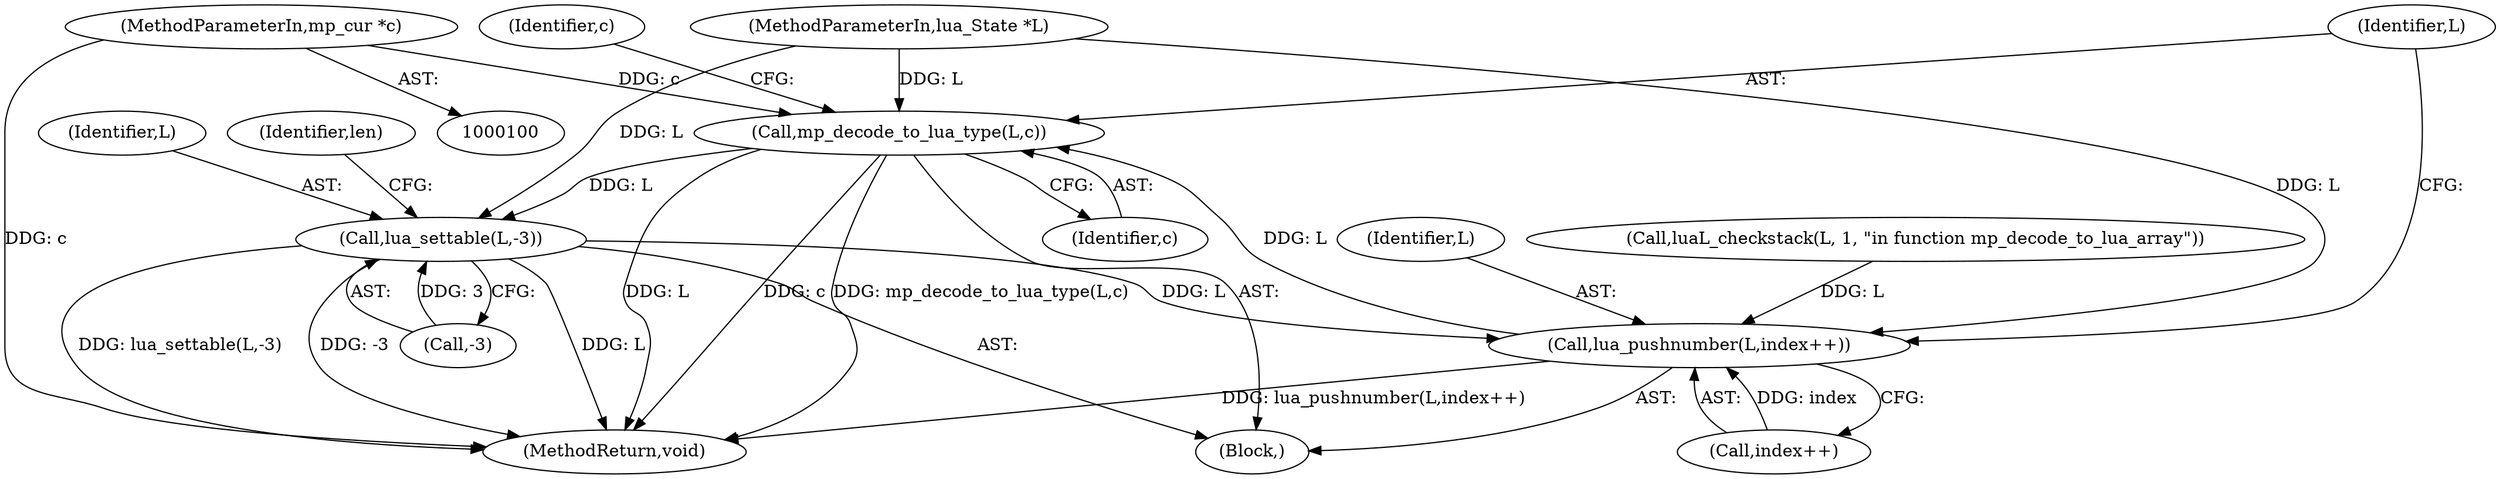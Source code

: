 digraph "0_redis_5ccb6f7a791bf3490357b00a898885759d98bab0@pointer" {
"1000102" [label="(MethodParameterIn,mp_cur *c)"];
"1000127" [label="(Call,mp_decode_to_lua_type(L,c))"];
"1000135" [label="(Call,lua_settable(L,-3))"];
"1000123" [label="(Call,lua_pushnumber(L,index++))"];
"1000122" [label="(Block,)"];
"1000128" [label="(Identifier,L)"];
"1000135" [label="(Call,lua_settable(L,-3))"];
"1000121" [label="(Identifier,len)"];
"1000125" [label="(Call,index++)"];
"1000101" [label="(MethodParameterIn,lua_State *L)"];
"1000139" [label="(MethodReturn,void)"];
"1000123" [label="(Call,lua_pushnumber(L,index++))"];
"1000136" [label="(Identifier,L)"];
"1000124" [label="(Identifier,L)"];
"1000129" [label="(Identifier,c)"];
"1000137" [label="(Call,-3)"];
"1000102" [label="(MethodParameterIn,mp_cur *c)"];
"1000127" [label="(Call,mp_decode_to_lua_type(L,c))"];
"1000132" [label="(Identifier,c)"];
"1000115" [label="(Call,luaL_checkstack(L, 1, \"in function mp_decode_to_lua_array\"))"];
"1000102" -> "1000100"  [label="AST: "];
"1000102" -> "1000139"  [label="DDG: c"];
"1000102" -> "1000127"  [label="DDG: c"];
"1000127" -> "1000122"  [label="AST: "];
"1000127" -> "1000129"  [label="CFG: "];
"1000128" -> "1000127"  [label="AST: "];
"1000129" -> "1000127"  [label="AST: "];
"1000132" -> "1000127"  [label="CFG: "];
"1000127" -> "1000139"  [label="DDG: mp_decode_to_lua_type(L,c)"];
"1000127" -> "1000139"  [label="DDG: L"];
"1000127" -> "1000139"  [label="DDG: c"];
"1000123" -> "1000127"  [label="DDG: L"];
"1000101" -> "1000127"  [label="DDG: L"];
"1000127" -> "1000135"  [label="DDG: L"];
"1000135" -> "1000122"  [label="AST: "];
"1000135" -> "1000137"  [label="CFG: "];
"1000136" -> "1000135"  [label="AST: "];
"1000137" -> "1000135"  [label="AST: "];
"1000121" -> "1000135"  [label="CFG: "];
"1000135" -> "1000139"  [label="DDG: L"];
"1000135" -> "1000139"  [label="DDG: lua_settable(L,-3)"];
"1000135" -> "1000139"  [label="DDG: -3"];
"1000135" -> "1000123"  [label="DDG: L"];
"1000101" -> "1000135"  [label="DDG: L"];
"1000137" -> "1000135"  [label="DDG: 3"];
"1000123" -> "1000122"  [label="AST: "];
"1000123" -> "1000125"  [label="CFG: "];
"1000124" -> "1000123"  [label="AST: "];
"1000125" -> "1000123"  [label="AST: "];
"1000128" -> "1000123"  [label="CFG: "];
"1000123" -> "1000139"  [label="DDG: lua_pushnumber(L,index++)"];
"1000115" -> "1000123"  [label="DDG: L"];
"1000101" -> "1000123"  [label="DDG: L"];
"1000125" -> "1000123"  [label="DDG: index"];
}
